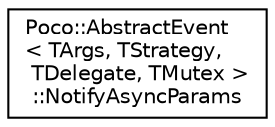 digraph "Graphical Class Hierarchy"
{
 // LATEX_PDF_SIZE
  edge [fontname="Helvetica",fontsize="10",labelfontname="Helvetica",labelfontsize="10"];
  node [fontname="Helvetica",fontsize="10",shape=record];
  rankdir="LR";
  Node0 [label="Poco::AbstractEvent\l\< TArgs, TStrategy,\l TDelegate, TMutex \>\l::NotifyAsyncParams",height=0.2,width=0.4,color="black", fillcolor="white", style="filled",URL="$structPoco_1_1AbstractEvent_1_1NotifyAsyncParams.html",tooltip=" "];
}
